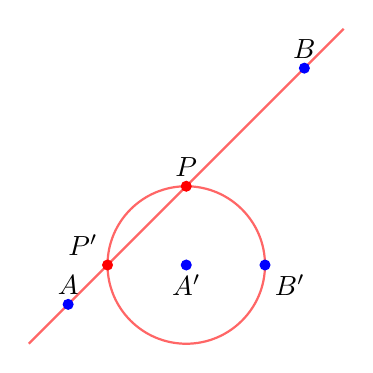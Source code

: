 \begin{tikzpicture}
       \draw[thick, color=red!60] (0,0)--(4,4);
 
      \draw[thick, color=red!60] (2,1) circle (1);

       \fill[red] (2,2) circle (2pt);
       \node at (2,2) [above] {$P$}; 
       \fill[red] (1,1) circle (2pt);
       \node at (1,1) [above left] {$P'$};

   %   \fill[gray] (-2,-2) grid (4,3);
 
       \fill[blue] (0.5,0.5) circle (2pt);
       \node at (0.5,0.5) [above] {$A$}; 
       \fill[blue] (3.5,3.5) circle (2pt);
       \node at (3.5,3.5) [above] {$B$}; 

       \fill[blue] (2,1) circle (2pt);
       \node at (2,1) [below] {$A'$}; 
       \fill[blue] (3,1) circle (2pt);
       \node at (3,1) [below right] {$B'$}; 
\end{tikzpicture}
